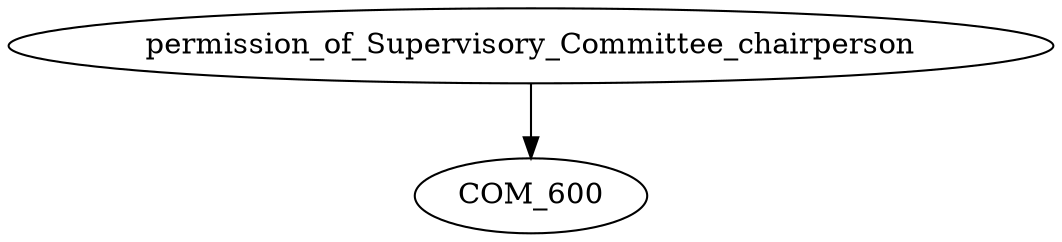 digraph G {
    edge [color=black];
    permission_of_Supervisory_Committee_chairperson -> COM_600;
}
